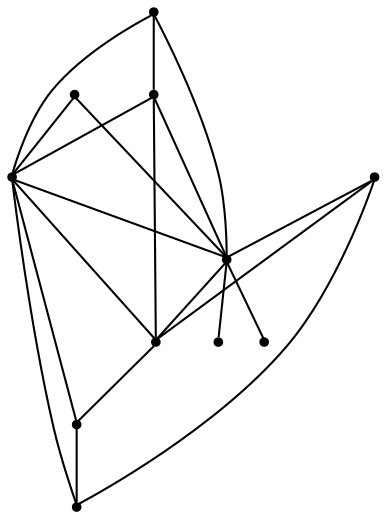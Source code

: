 graph {
  node [shape=point,comment="{\"directed\":false,\"doi\":\"10.1007/978-3-642-36763-2_34\",\"figure\":\"2 (2)\"}"]

  v0 [pos="1370.738315525081,1296.0300316552411"]
  v1 [pos="1330.8136477776718,1017.9844020951118"]
  v2 [pos="1319.4054546150078,1277.6643453600707"]
  v3 [pos="1278.846963011808,1261.1991979195154"]
  v4 [pos="1229.4155736691077,1242.8294419479967"]
  v5 [pos="1227.5142293500494,1024.3188533311056"]
  v6 [pos="1225.6127577826765,1123.7601231258352"]
  v7 [pos="1195.8287627346642,1211.7994315667302"]
  v8 [pos="1150.8338858858715,1268.1669925372"]
  v9 [pos="1124.8485075299034,1016.0757238878"]
  v10 [pos="1087.4590079573434,1290.9665912137489"]

  v10 -- v5 [id="-2",pos="1087.4590079573434,1290.9665912137489 1088.6807190272991,1280.5647528224877 1088.6807190272991,1280.5647528224877 1088.6807190272991,1280.5647528224877 1090.3068252415437,1270.5589448108622 1093.5549657239612,1250.547455964997 1104.154368598047,1220.2049665318068 1114.7494450294312,1189.8624770986166 1132.691584658097,1149.1849174017532 1154.1695732088397,1114.821079026985 1175.6433625651953,1080.4529166210966 1200.6531280919426,1052.3941515061836 1213.1579472311587,1038.3626705218599 1225.662766370375,1024.3353863912703 1213.1579472311587,1038.3626705218599 1213.1579472311587,1038.3626705218599 1227.5142293500494,1024.3188533311056 1227.5142293500494,1024.3188533311056 1227.5142293500494,1024.3188533311056"]
  v10 -- v8 [id="-3",pos="1087.4590079573434,1290.9665912137489 1093.3633297619413,1290.1204800654782 1093.3633297619413,1290.1204800654782 1093.3633297619413,1290.1204800654782 1098.3085810182363,1289.032859061418 1108.1989562825113,1286.8616867296464 1118.2312134177373,1283.1610791552619 1128.2634705529636,1279.4646684346114 1138.433283116439,1274.2428921476962 1143.5202889953703,1271.6342296084918 1150.8338858858715,1268.1669925372 1150.8338858858715,1268.1669925372 1150.8338858858715,1268.1669925372"]
  v8 -- v7 [id="-4",pos="1150.8338858858715,1268.1669925372 1153.7985171230162,1262.6953126870274 1153.7985171230162,1262.6953126870274 1153.7985171230162,1262.6953126870274 1157.8222360838608,1256.8276024572192 1165.865474811163,1245.092436352375 1173.3542926310809,1235.586689822036 1180.847182397071,1226.0768736153489 1187.785524007362,1218.8005466595157 1191.2504956181206,1215.1625103589847 1192.3346114947285,1214.0268957889277 1192.7411549484564,1213.6010403251562 1195.8287627346642,1211.7994315667302"]
  v6 -- v7 [id="-6",pos="1225.6127577826765,1123.7601231258352 1221.6390474095303,1133.944996896782 1221.6390474095303,1133.944996896782 1221.6390474095303,1133.944996896782 1218.7077552308513,1141.8254164355533 1212.8410989274207,1157.5865098678676 1208.1335475230867,1171.8095199953289 1203.4217969243657,1186.0327844775622 1199.8650792786693,1198.7138959785943 1198.0846208586277,1205.0567409220562 1197.5282276023645,1207.038800481022 1197.3195801312659,1207.782072815634 1195.8287627346642,1211.7994315667302"]
  v6 -- v3 [id="-8",pos="1225.6127577826765,1123.7601231258352 1229.7406931133048,1130.2777097974986 1229.7406931133048,1130.2777097974986 1229.7406931133048,1130.2777097974986 1233.1973935836045,1136.7205161662635 1240.1065953298166,1149.5977351963252 1247.4451328900097,1167.75485057865 1254.7879968929044,1185.9119659609746 1262.56019670978,1209.344908019214 1267.9557797519903,1225.4974534452722 1273.3555619885876,1241.6459291949818 1276.3784729538897,1250.5142626672819 1277.8920916578918,1254.94817504866 1278.846963011808,1261.1991979195154 1278.846963011808,1261.1991979195154 1278.846963011808,1261.1991979195154"]
  v5 -- v3 [id="-9",pos="1227.5142293500494,1024.3188533311056 1229.8491086774754,1034.9788618157065 1229.8491086774754,1034.9788618157065 1229.8491086774754,1034.9788618157065 1233.4100255175588,1046.1974333790995 1240.5276600033385,1068.6261827984174 1248.0873551345744,1100.2521464099254 1255.6553214062696,1131.8781100214333 1263.665221075106,1172.697218148783 1269.2234274635723,1200.8268210676322 1274.7857057981107,1228.9607480176014 1277.9004900466655,1244.4049154042987 1279.4557189495922,1252.1268719202612 1278.846963011808,1261.1991979195154 1278.846963011808,1261.1991979195154 1278.846963011808,1261.1991979195154"]
  v5 -- v9 [id="-10",pos="1227.5142293500494,1024.3188533311056 1220.805061954631,1024.868768347658 1220.805061954631,1024.868768347658 1220.805061954631,1024.868768347658 1213.7542328340971,1024.968856950347 1199.6565192907872,1025.1729766546869 1182.7109884632766,1023.6394717357259 1165.765457635766,1022.1058396393789 1145.9761814701274,1018.8386525960791 1136.0814797631506,1017.200862220695 1124.8485075299034,1016.0757238878 1124.8485075299034,1016.0757238878 1124.8485075299034,1016.0757238878"]
  v2 -- v8 [id="-13",pos="1319.4054546150078,1277.6643453600707 1313.663756156666,1278.6520049388275 1313.663756156666,1278.6520049388275 1313.663756156666,1278.6520049388275 1308.5893478608955,1279.6022743661354 1298.4528743558856,1281.498362012245 1283.6671291746993,1282.6610176739753 1268.8773120474407,1283.823800513091 1249.4466216327796,1284.2446304829737 1229.9034437078756,1282.6610176739753 1210.3643377290437,1281.0774048649766 1190.7168161860411,1277.4893492770975 1177.5156942684896,1274.747277660103 1164.3144451026233,1272.0010091893744 1157.5511971734343,1270.1005975121448 1150.8338858858715,1268.1669925372"]
  v0 -- v5 [id="-15",pos="1370.738315525081,1296.0300316552411 1367.894442938638,1281.7108754240533 1367.894442938638,1281.7108754240533 1367.894442938638,1281.7108754240533 1364.8840023081816,1267.5377188318575 1358.867192993341,1239.199799354934 1345.47418061714,1202.4020401691625 1332.0769690465522,1165.6044081607768 1311.3036816629187,1120.351133297277 1290.388639656649,1089.0460382303488 1269.4735976503794,1057.7409431634203 1248.4124745787717,1040.383900715677 1237.8840762643188,1031.7074779186726 1227.5142293500494,1024.3188533311056 1227.5142293500494,1024.3188533311056 1227.5142293500494,1024.3188533311056"]
  v0 -- v8 [id="-18",pos="1370.738315525081,1296.0300316552411 1365.8430728564845,1298.5344087380229 1360.9937668295142,1300.5263881330873 1350.64466139055,1303.9436444917276 1340.2955559515858,1307.3567039966338 1324.4507230466997,1312.199110141464 1305.1493169198288,1314.6161799488377 1285.8563091817316,1317.0374466099458 1263.1064737250201,1317.0374466099458 1245.7690180880666,1315.61216964637 1228.427363256726,1314.1910895365284 1216.4937618024417,1311.3406627867626 1201.2994222825794,1303.376878471546 1186.1052100110319,1295.4047004488611 1167.6460604795195,1282.3108983306429 1158.4185216867993,1275.764060860227 1150.8338858858715,1268.1669925372 1150.8338858858715,1268.1669925372 1150.8338858858715,1268.1669925372"]
  v0 -- v2 [id="-20",pos="1370.738315525081,1296.0300316552411 1361.4439713671147,1294.7006464406202 1353.1046258113795,1292.958697786199 1344.840356761349,1289.9164875385238 1336.5718885169317,1286.8702076145005 1328.3784967782194,1282.5194692434889 1324.27970131167,1280.344100057983 1323.000139976619,1279.6642971875126 1322.5203044759749,1279.409371111086 1319.4054546150078,1277.6643453600707"]
  v3 -- v4 [id="-26",pos="1278.846963011808,1261.1991979195154 1273.3722315178204,1257.7819415608753 1273.3722315178204,1257.7819415608753 1273.3722315178204,1257.7819415608753 1268.7313582304175,1255.5609156938378 1259.4329421263794,1251.1308186340361 1251.5105892980937,1248.2805190616564 1243.592435664195,1245.4299651345048 1237.0418196689602,1244.1630240163518 1229.4155736691077,1242.8294419479967"]
  v8 -- v4 [id="-28",pos="1150.8338858858715,1268.1669925372 1158.2474999517697,1264.6413810457884 1158.2474999517697,1264.6413810457884 1158.2474999517697,1264.6413810457884 1163.9516601572589,1262.3201393986765 1175.3598533199229,1257.673586428104 1187.9272786299982,1253.5563457375713 1200.4987758861457,1249.4391050470383 1214.2254333436322,1245.8509222817731 1221.092897642605,1244.0589929147004 1229.4155736691077,1242.8294419479967 1229.4155736691077,1242.8294419479967 1229.4155736691077,1242.8294419479967"]
  v6 -- v5 [id="-30",pos="1225.6127577826765,1123.7601231258352 1224.6036786466752,1110.8996915107098 1224.6036786466752,1110.8996915107098 1224.6036786466752,1110.8996915107098 1224.386847518334,1100.2437527024572 1223.965782844812,1078.9278054096037 1224.2492920900845,1062.6124729296173 1224.5328013353571,1046.3014644807508 1225.5210117477386,1034.9913251995229 1226.0172801752803,1029.336255558909 1227.5142293500494,1024.3188533311056 1227.5142293500494,1024.3188533311056 1227.5142293500494,1024.3188533311056"]
  v4 -- v7 [id="-31",pos="1229.4155736691077,1242.8294419479967 1222.2644728765476,1237.1535152160982 1215.6305092351488,1232.0610783306247 1210.1515785467745,1226.9686414451512 1204.6726478584003,1221.8762045596777 1200.3445509286635,1216.7835133194324 1195.8287627346642,1211.7994315667302"]
  v8 -- v3 [id="-35",pos="1150.8338858858715,1268.1669925372 1159.9904201189588,1266.912769157635 1159.9904201189588,1266.912769157635 1159.9904201189588,1266.912769157635 1168.329765674694,1266.3999899377602 1185.0126559805517,1265.374940207554 1206.1362579747038,1264.3539601536959 1227.2639319149278,1263.328656068718 1252.84071593222,1262.3036063385118 1265.6249723706367,1261.7910814734087 1278.846963011808,1261.1991979195154 1278.846963011808,1261.1991979195154 1278.846963011808,1261.1991979195154"]
  v5 -- v1 [id="-47",pos="1227.5142293500494,1024.3188533311056 1237.1042985915046,1023.4643484753667 1246.4318545596216,1023.2476382098243 1263.6692930211782,1022.1600172057645 1280.906731482735,1021.0722690243185 1306.0540524377316,1019.1136101043551 1318.6297488882658,1018.1343442330663 1330.8136477776718,1017.9844020951118 1330.8136477776718,1017.9844020951118 1330.8136477776718,1017.9844020951118"]
  v8 -- v5 [id="-51",pos="1150.8338858858715,1268.1669925372 1150.796347633019,1268.200313012301 1150.796347633019,1268.200313012301 1151.8512361623318,1255.4273794386622 1152.9062519399595,1242.6544458650235 1155.020228192972,1217.1087058951318 1161.8834932975578,1187.6537874380099 1168.7467584021438,1158.2031930120077 1180.367710747077,1124.847744129895 1191.9885358436952,1096.8722802027344 1203.6052889942414,1068.8969434529595 1215.2220421447876,1046.3056613344847 1221.030291471746,1035.0121822908075 1226.8428672414059,1023.714506393396 1221.030291471746,1035.0121822908075 1221.030291471746,1035.0121822908075 1227.5142293500494,1024.3188533311056 1227.5142293500494,1024.3188533311056 1227.5142293500494,1024.3188533311056"]
  v5 -- v2 [id="-52",pos="1227.5142293500494,1024.3188533311056 1233.2808684780832,1033.8495266290772 1233.2808684780832,1033.8495266290772 1233.2808684780832,1033.8495266290772 1240.9947885668014,1045.8848313646024 1256.414230355464,1069.9554408356526 1268.5604637437027,1095.0761539819277 1280.7066971319414,1120.2011911593227 1289.583921314143,1146.380401688291 1297.1852266443036,1173.4055961881438 1304.7907311688512,1200.4267210116486 1311.1285879818167,1228.2980266597722 1314.5060127520244,1245.8216714830203 1317.887636716619,1263.3412466299203 1318.3088286384557,1270.521554659413 1319.4054546150078,1277.6643453600707"]
  v3 -- v2 [id="-54",pos="1278.846963011808,1261.1991979195154 1284.5218561049037,1265.0374114254241 1290.5012544152064,1269.1172619645076 1297.2310360376152,1271.880063495401 1303.9567457139517,1274.6390497047175 1311.432965950709,1276.0850565821922 1319.4054546150078,1277.6643453600707"]
}